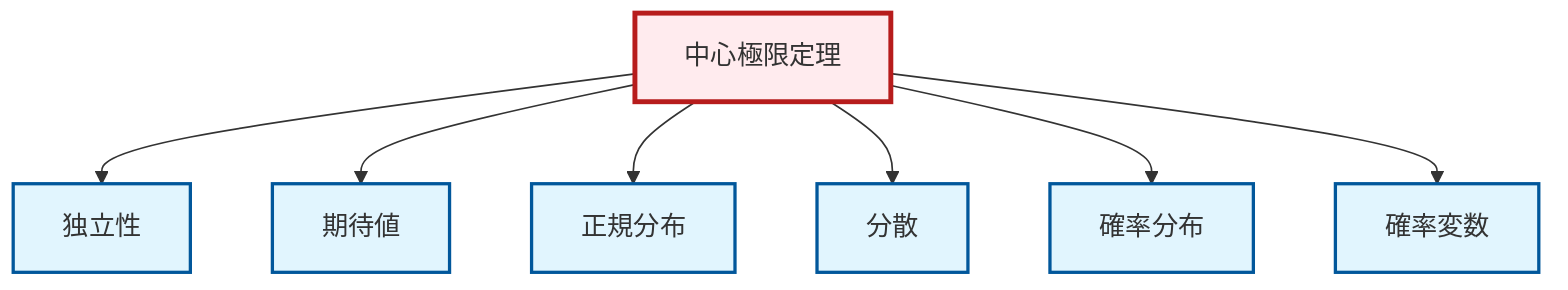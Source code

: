 graph TD
    classDef definition fill:#e1f5fe,stroke:#01579b,stroke-width:2px
    classDef theorem fill:#f3e5f5,stroke:#4a148c,stroke-width:2px
    classDef axiom fill:#fff3e0,stroke:#e65100,stroke-width:2px
    classDef example fill:#e8f5e9,stroke:#1b5e20,stroke-width:2px
    classDef current fill:#ffebee,stroke:#b71c1c,stroke-width:3px
    def-expectation["期待値"]:::definition
    thm-central-limit["中心極限定理"]:::theorem
    def-variance["分散"]:::definition
    def-random-variable["確率変数"]:::definition
    def-independence["独立性"]:::definition
    def-normal-distribution["正規分布"]:::definition
    def-probability-distribution["確率分布"]:::definition
    thm-central-limit --> def-independence
    thm-central-limit --> def-expectation
    thm-central-limit --> def-normal-distribution
    thm-central-limit --> def-variance
    thm-central-limit --> def-probability-distribution
    thm-central-limit --> def-random-variable
    class thm-central-limit current